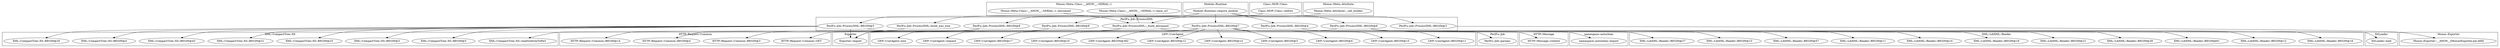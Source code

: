 digraph {
graph [overlap=false]
subgraph cluster_XML_CompactTree_XS {
	label="XML::CompactTree::XS";
	"XML::CompactTree::XS::BEGIN@5";
	"XML::CompactTree::XS::BEGIN@3";
	"XML::CompactTree::XS::BEGIN@23";
	"XML::CompactTree::XS::BEGIN@21";
	"XML::CompactTree::XS::BEGIN@43";
	"XML::CompactTree::XS::readSubtreeToPerl";
	"XML::CompactTree::XS::BEGIN@20";
	"XML::CompactTree::XS::BEGIN@4";
}
subgraph cluster_Moose_Exporter {
	label="Moose::Exporter";
	"Moose::Exporter::__ANON__[Moose/Exporter.pm:468]";
}
subgraph cluster_XSLoader {
	label="XSLoader";
	"XSLoader::load";
}
subgraph cluster_namespace_autoclean {
	label="namespace::autoclean";
	"namespace::autoclean::import";
}
subgraph cluster_LWP_UserAgent {
	label="LWP::UserAgent";
	"LWP::UserAgent::BEGIN@3";
	"LWP::UserAgent::BEGIN@14";
	"LWP::UserAgent::BEGIN@12";
	"LWP::UserAgent::BEGIN@382";
	"LWP::UserAgent::BEGIN@10";
	"LWP::UserAgent::BEGIN@17";
	"LWP::UserAgent::BEGIN@11";
	"LWP::UserAgent::BEGIN@15";
	"LWP::UserAgent::new";
	"LWP::UserAgent::request";
	"LWP::UserAgent::BEGIN@4";
}
subgraph cluster_HTTP_Request_Common {
	label="HTTP::Request::Common";
	"HTTP::Request::Common::BEGIN@3";
	"HTTP::Request::Common::BEGIN@4";
	"HTTP::Request::Common::BEGIN@14";
	"HTTP::Request::Common::GET";
}
subgraph cluster_Moose_Meta_Class___ANON___SERIAL_1 {
	label="Moose::Meta::Class::__ANON__::SERIAL::1";
	"Moose::Meta::Class::__ANON__::SERIAL::1::document";
	"Moose::Meta::Class::__ANON__::SERIAL::1::base_url";
}
subgraph cluster_PerlFu_Job {
	label="PerlFu::Job";
	"PerlFu::Job::params";
}
subgraph cluster_PerlFu_Job_ProcessXML {
	label="PerlFu::Job::ProcessXML";
	"PerlFu::Job::ProcessXML::build_xml_tree";
	"PerlFu::Job::ProcessXML::BEGIN@8";
	"PerlFu::Job::ProcessXML::_build_document";
	"PerlFu::Job::ProcessXML::BEGIN@9";
	"PerlFu::Job::ProcessXML::BEGIN@4";
	"PerlFu::Job::ProcessXML::BEGIN@6";
	"PerlFu::Job::ProcessXML::BEGIN@5";
	"PerlFu::Job::ProcessXML::BEGIN@7";
	"PerlFu::Job::ProcessXML::BEGIN@3";
}
subgraph cluster_HTTP_Message {
	label="HTTP::Message";
	"HTTP::Message::content";
}
subgraph cluster_Module_Runtime {
	label="Module::Runtime";
	"Module::Runtime::require_module";
}
subgraph cluster_Exporter {
	label="Exporter";
	"Exporter::import";
}
subgraph cluster_Class_MOP_Class_ {
	label="Class::MOP::Class:";
	"Class::MOP::Class:::before";
}
subgraph cluster_XML_LibXML_Reader {
	label="XML::LibXML::Reader";
	"XML::LibXML::Reader::BEGIN@27";
	"XML::LibXML::Reader::BEGIN@16";
	"XML::LibXML::Reader::BEGIN@12";
	"XML::LibXML::Reader::BEGIN@61";
	"XML::LibXML::Reader::BEGIN@28";
	"XML::LibXML::Reader::BEGIN@21";
	"XML::LibXML::Reader::BEGIN@19";
	"XML::LibXML::Reader::BEGIN@14";
	"XML::LibXML::Reader::BEGIN@11";
	"XML::LibXML::Reader::BEGIN@57";
	"XML::LibXML::Reader::BEGIN@13";
}
subgraph cluster_Moose_Meta_Attribute {
	label="Moose::Meta::Attribute";
	"Moose::Meta::Attribute::_call_builder";
}
"PerlFu::Job::ProcessXML::BEGIN@6" -> "XML::LibXML::Reader::BEGIN@12";
"PerlFu::Job::ProcessXML::BEGIN@5" -> "XML::CompactTree::XS::BEGIN@20";
"PerlFu::Job::ProcessXML::BEGIN@5" -> "Exporter::import";
"PerlFu::Job::ProcessXML::BEGIN@9" -> "Exporter::import";
"PerlFu::Job::ProcessXML::BEGIN@8" -> "Exporter::import";
"PerlFu::Job::ProcessXML::BEGIN@6" -> "Exporter::import";
"PerlFu::Job::ProcessXML::BEGIN@5" -> "XML::CompactTree::XS::BEGIN@4";
"PerlFu::Job::ProcessXML::BEGIN@7" -> "LWP::UserAgent::BEGIN@17";
"PerlFu::Job::ProcessXML::BEGIN@7" -> "LWP::UserAgent::BEGIN@10";
"PerlFu::Job::ProcessXML::BEGIN@8" -> "HTTP::Request::Common::BEGIN@4";
"PerlFu::Job::ProcessXML::BEGIN@5" -> "XML::CompactTree::XS::BEGIN@23";
"PerlFu::Job::ProcessXML::BEGIN@6" -> "XML::LibXML::Reader::BEGIN@28";
"PerlFu::Job::ProcessXML::BEGIN@6" -> "XML::LibXML::Reader::BEGIN@11";
"Moose::Meta::Class::__ANON__::SERIAL::1::document" -> "PerlFu::Job::ProcessXML::_build_document";
"Moose::Meta::Attribute::_call_builder" -> "PerlFu::Job::ProcessXML::_build_document";
"PerlFu::Job::ProcessXML::BEGIN@6" -> "XML::LibXML::Reader::BEGIN@61";
"PerlFu::Job::ProcessXML::_build_document" -> "PerlFu::Job::params";
"PerlFu::Job::ProcessXML::BEGIN@8" -> "HTTP::Request::Common::BEGIN@14";
"PerlFu::Job::ProcessXML::BEGIN@7" -> "LWP::UserAgent::BEGIN@14";
"PerlFu::Job::ProcessXML::BEGIN@5" -> "XML::CompactTree::XS::BEGIN@21";
"PerlFu::Job::ProcessXML::_build_document" -> "LWP::UserAgent::new";
"PerlFu::Job::ProcessXML::BEGIN@7" -> "LWP::UserAgent::BEGIN@3";
"PerlFu::Job::ProcessXML::_build_document" -> "Moose::Meta::Class::__ANON__::SERIAL::1::base_url";
"PerlFu::Job::ProcessXML::BEGIN@6" -> "XML::LibXML::Reader::BEGIN@19";
"Module::Runtime::require_module" -> "PerlFu::Job::ProcessXML::BEGIN@7";
"PerlFu::Job::ProcessXML::BEGIN@7" -> "LWP::UserAgent::BEGIN@382";
"PerlFu::Job::ProcessXML::BEGIN@6" -> "XML::LibXML::Reader::BEGIN@16";
"PerlFu::Job::ProcessXML::BEGIN@5" -> "XML::CompactTree::XS::BEGIN@43";
"PerlFu::Job::ProcessXML::BEGIN@5" -> "XML::CompactTree::XS::BEGIN@3";
"Module::Runtime::require_module" -> "PerlFu::Job::ProcessXML::BEGIN@6";
"PerlFu::Job::ProcessXML::BEGIN@7" -> "LWP::UserAgent::BEGIN@4";
"PerlFu::Job::ProcessXML::BEGIN@7" -> "LWP::UserAgent::BEGIN@12";
"PerlFu::Job::ProcessXML::BEGIN@6" -> "XML::LibXML::Reader::BEGIN@21";
"PerlFu::Job::ProcessXML::BEGIN@6" -> "XML::LibXML::Reader::BEGIN@57";
"PerlFu::Job::ProcessXML::_build_document" -> "LWP::UserAgent::request";
"PerlFu::Job::ProcessXML::BEGIN@6" -> "XML::LibXML::Reader::BEGIN@14";
"PerlFu::Job::ProcessXML::BEGIN@8" -> "HTTP::Request::Common::BEGIN@3";
"PerlFu::Job::ProcessXML::BEGIN@5" -> "XSLoader::load";
"Module::Runtime::require_module" -> "PerlFu::Job::ProcessXML::BEGIN@5";
"PerlFu::Job::ProcessXML::BEGIN@6" -> "XML::LibXML::Reader::BEGIN@13";
"Module::Runtime::require_module" -> "PerlFu::Job::ProcessXML::BEGIN@3";
"Module::Runtime::require_module" -> "PerlFu::Job::ProcessXML::BEGIN@9";
"PerlFu::Job::ProcessXML::BEGIN@3" -> "Moose::Exporter::__ANON__[Moose/Exporter.pm:468]";
"PerlFu::Job::ProcessXML::_build_document" -> "HTTP::Request::Common::GET";
"PerlFu::Job::ProcessXML::BEGIN@4" -> "namespace::autoclean::import";
"PerlFu::Job::ProcessXML::BEGIN@5" -> "XML::CompactTree::XS::BEGIN@5";
"PerlFu::Job::ProcessXML::_build_document" -> "HTTP::Message::content";
"PerlFu::Job::ProcessXML::BEGIN@6" -> "XML::LibXML::Reader::BEGIN@27";
"PerlFu::Job::ProcessXML::BEGIN@7" -> "LWP::UserAgent::BEGIN@11";
"Module::Runtime::require_module" -> "PerlFu::Job::ProcessXML::BEGIN@8";
"Module::Runtime::require_module" -> "PerlFu::Job::ProcessXML::BEGIN@4";
"PerlFu::Job::ProcessXML::BEGIN@7" -> "LWP::UserAgent::BEGIN@15";
"PerlFu::Job::ProcessXML::build_xml_tree" -> "XML::CompactTree::XS::readSubtreeToPerl";
"Class::MOP::Class:::before" -> "PerlFu::Job::ProcessXML::build_xml_tree";
}
